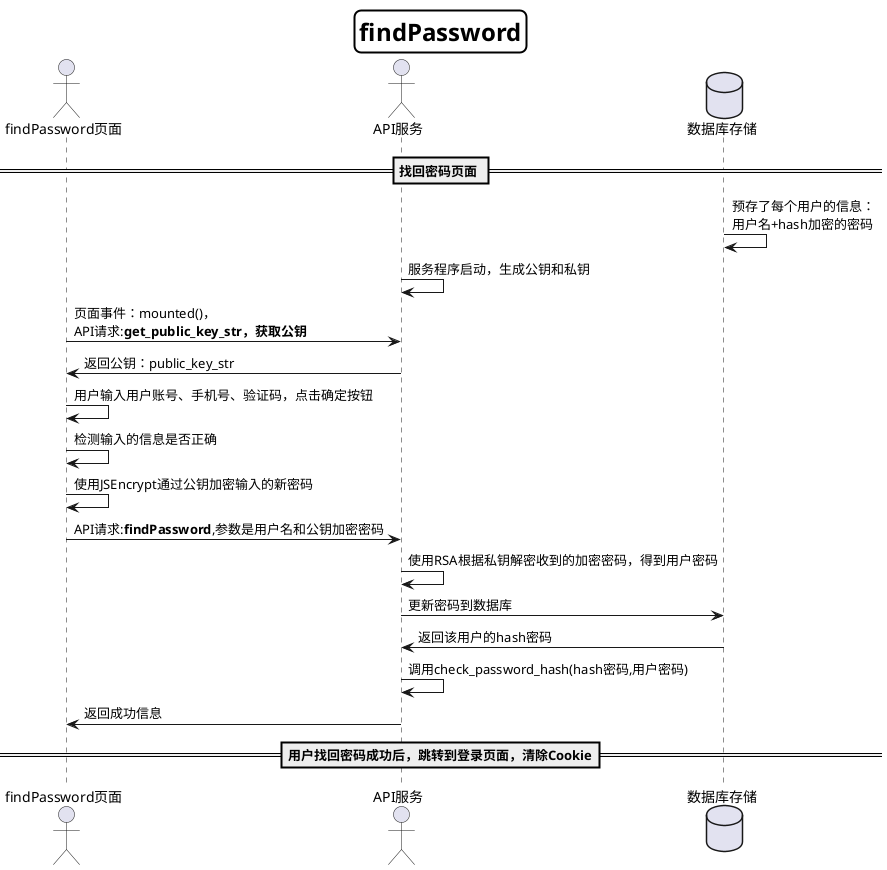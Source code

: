 @startuml
skinparam titleBorderRoundCorner 15
skinparam titleBorderThickness 2
skinparam titleBorderColor #Black
skinparam titleFontSize 24
Title findPassword

actor findPassword页面
actor API服务
database 数据库存储

== 找回密码页面 ==
数据库存储->数据库存储:预存了每个用户的信息：\n用户名+hash加密的密码
API服务->API服务:服务程序启动，生成公钥和私钥
findPassword页面->API服务:页面事件：mounted()，\nAPI请求:<b>get_public_key_str<b>，获取公钥
API服务->findPassword页面:返回公钥：public_key_str
findPassword页面->findPassword页面:用户输入用户账号、手机号、验证码，点击确定按钮
findPassword页面->findPassword页面:检测输入的信息是否正确
findPassword页面->findPassword页面:使用JSEncrypt通过公钥加密输入的新密码
findPassword页面->API服务:API请求:<b>findPassword</b>,参数是用户名和公钥加密密码
API服务->API服务:使用RSA根据私钥解密收到的加密密码，得到用户密码
API服务->数据库存储:更新密码到数据库
数据库存储->API服务:返回该用户的hash密码
API服务->API服务:调用check_password_hash(hash密码,用户密码)
API服务->findPassword页面:返回成功信息
== 用户找回密码成功后，跳转到登录页面，清除Cookie==
@enduml
